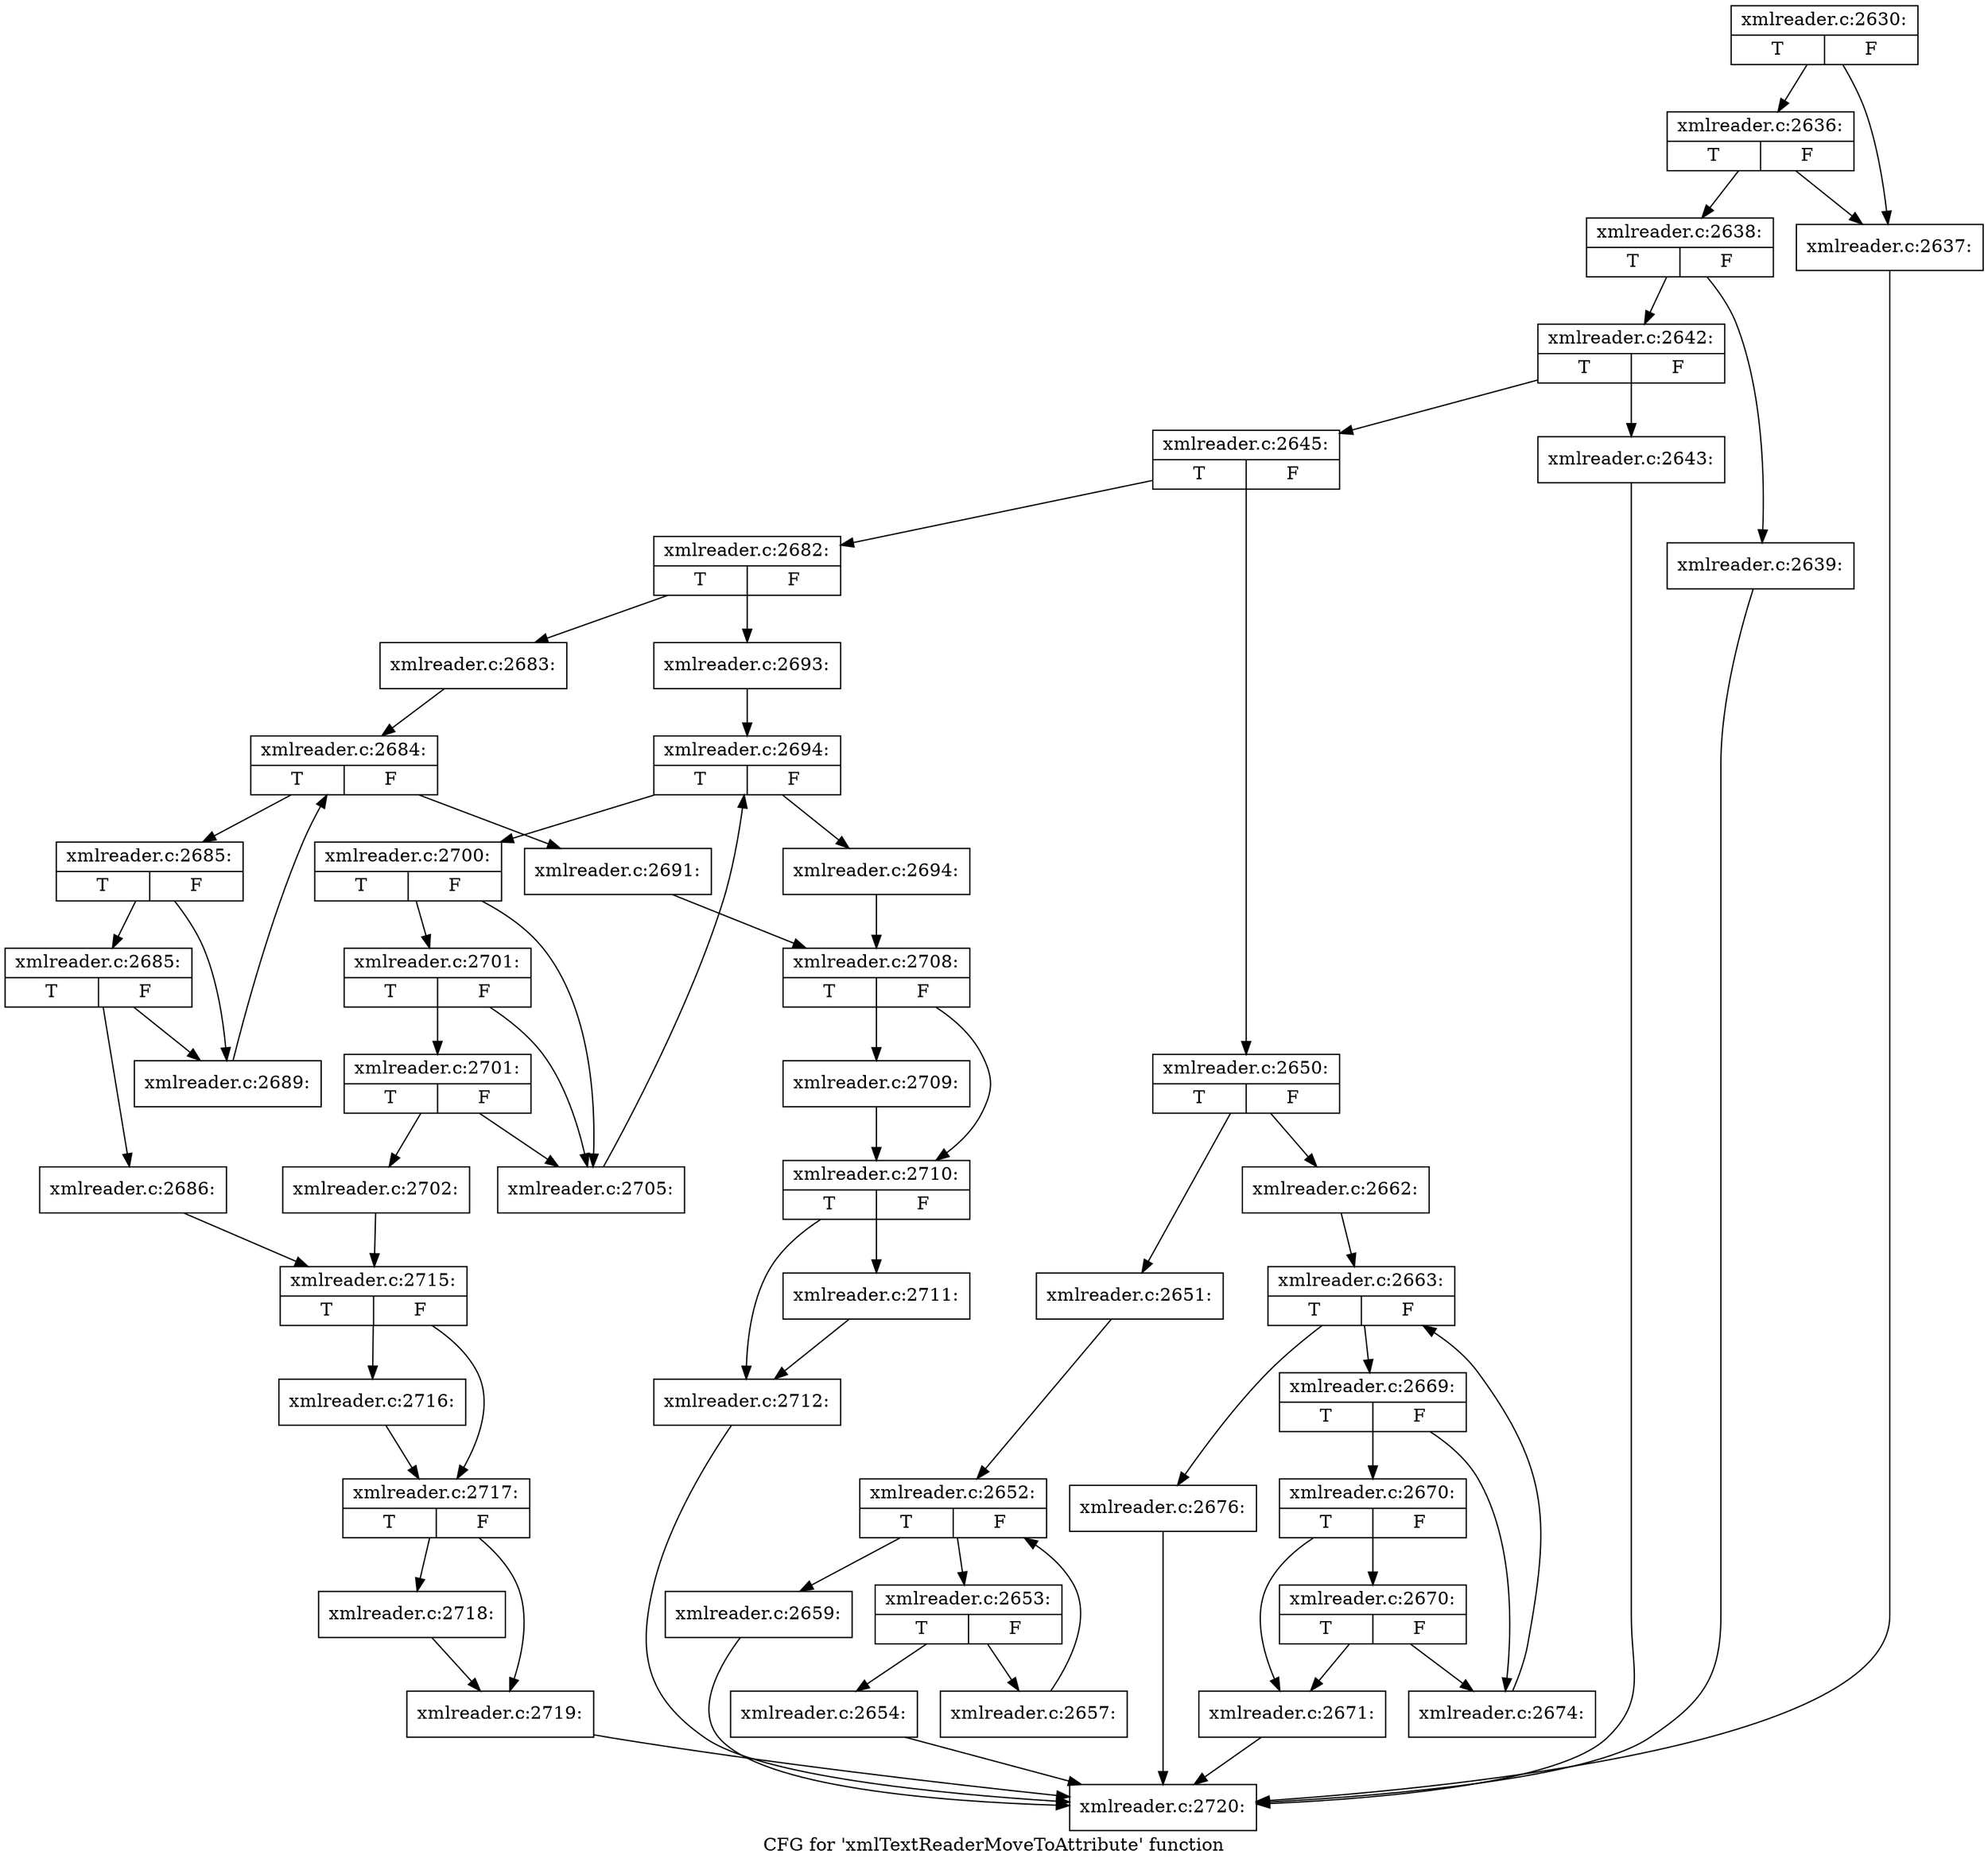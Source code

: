digraph "CFG for 'xmlTextReaderMoveToAttribute' function" {
	label="CFG for 'xmlTextReaderMoveToAttribute' function";

	Node0x46ff330 [shape=record,label="{xmlreader.c:2630:|{<s0>T|<s1>F}}"];
	Node0x46ff330 -> Node0x4777e10;
	Node0x46ff330 -> Node0x4777eb0;
	Node0x4777eb0 [shape=record,label="{xmlreader.c:2636:|{<s0>T|<s1>F}}"];
	Node0x4777eb0 -> Node0x4777e10;
	Node0x4777eb0 -> Node0x4777e60;
	Node0x4777e10 [shape=record,label="{xmlreader.c:2637:}"];
	Node0x4777e10 -> Node0x46ff660;
	Node0x4777e60 [shape=record,label="{xmlreader.c:2638:|{<s0>T|<s1>F}}"];
	Node0x4777e60 -> Node0x47785d0;
	Node0x4777e60 -> Node0x4778620;
	Node0x47785d0 [shape=record,label="{xmlreader.c:2639:}"];
	Node0x47785d0 -> Node0x46ff660;
	Node0x4778620 [shape=record,label="{xmlreader.c:2642:|{<s0>T|<s1>F}}"];
	Node0x4778620 -> Node0x4778c10;
	Node0x4778620 -> Node0x4778c60;
	Node0x4778c10 [shape=record,label="{xmlreader.c:2643:}"];
	Node0x4778c10 -> Node0x46ff660;
	Node0x4778c60 [shape=record,label="{xmlreader.c:2645:|{<s0>T|<s1>F}}"];
	Node0x4778c60 -> Node0x47795f0;
	Node0x4778c60 -> Node0x4779640;
	Node0x47795f0 [shape=record,label="{xmlreader.c:2650:|{<s0>T|<s1>F}}"];
	Node0x47795f0 -> Node0x4779a00;
	Node0x47795f0 -> Node0x4779a50;
	Node0x4779a00 [shape=record,label="{xmlreader.c:2651:}"];
	Node0x4779a00 -> Node0x477a180;
	Node0x477a180 [shape=record,label="{xmlreader.c:2652:|{<s0>T|<s1>F}}"];
	Node0x477a180 -> Node0x477a570;
	Node0x477a180 -> Node0x477a3a0;
	Node0x477a570 [shape=record,label="{xmlreader.c:2653:|{<s0>T|<s1>F}}"];
	Node0x477a570 -> Node0x477a730;
	Node0x477a570 -> Node0x477a780;
	Node0x477a730 [shape=record,label="{xmlreader.c:2654:}"];
	Node0x477a730 -> Node0x46ff660;
	Node0x477a780 [shape=record,label="{xmlreader.c:2657:}"];
	Node0x477a780 -> Node0x477a180;
	Node0x477a3a0 [shape=record,label="{xmlreader.c:2659:}"];
	Node0x477a3a0 -> Node0x46ff660;
	Node0x4779a50 [shape=record,label="{xmlreader.c:2662:}"];
	Node0x4779a50 -> Node0x477b920;
	Node0x477b920 [shape=record,label="{xmlreader.c:2663:|{<s0>T|<s1>F}}"];
	Node0x477b920 -> Node0x477bd10;
	Node0x477b920 -> Node0x477bb40;
	Node0x477bd10 [shape=record,label="{xmlreader.c:2669:|{<s0>T|<s1>F}}"];
	Node0x477bd10 -> Node0x477bf70;
	Node0x477bd10 -> Node0x477bf20;
	Node0x477bf70 [shape=record,label="{xmlreader.c:2670:|{<s0>T|<s1>F}}"];
	Node0x477bf70 -> Node0x477bed0;
	Node0x477bf70 -> Node0x477c340;
	Node0x477c340 [shape=record,label="{xmlreader.c:2670:|{<s0>T|<s1>F}}"];
	Node0x477c340 -> Node0x477bed0;
	Node0x477c340 -> Node0x477bf20;
	Node0x477bed0 [shape=record,label="{xmlreader.c:2671:}"];
	Node0x477bed0 -> Node0x46ff660;
	Node0x477bf20 [shape=record,label="{xmlreader.c:2674:}"];
	Node0x477bf20 -> Node0x477b920;
	Node0x477bb40 [shape=record,label="{xmlreader.c:2676:}"];
	Node0x477bb40 -> Node0x46ff660;
	Node0x4779640 [shape=record,label="{xmlreader.c:2682:|{<s0>T|<s1>F}}"];
	Node0x4779640 -> Node0x477d6f0;
	Node0x4779640 -> Node0x477d740;
	Node0x477d6f0 [shape=record,label="{xmlreader.c:2683:}"];
	Node0x477d6f0 -> Node0x477ded0;
	Node0x477ded0 [shape=record,label="{xmlreader.c:2684:|{<s0>T|<s1>F}}"];
	Node0x477ded0 -> Node0x477e2c0;
	Node0x477ded0 -> Node0x477e0f0;
	Node0x477e2c0 [shape=record,label="{xmlreader.c:2685:|{<s0>T|<s1>F}}"];
	Node0x477e2c0 -> Node0x477e520;
	Node0x477e2c0 -> Node0x477e4d0;
	Node0x477e520 [shape=record,label="{xmlreader.c:2685:|{<s0>T|<s1>F}}"];
	Node0x477e520 -> Node0x477e480;
	Node0x477e520 -> Node0x477e4d0;
	Node0x477e480 [shape=record,label="{xmlreader.c:2686:}"];
	Node0x477e480 -> Node0x477f800;
	Node0x477e4d0 [shape=record,label="{xmlreader.c:2689:}"];
	Node0x477e4d0 -> Node0x477ded0;
	Node0x477e0f0 [shape=record,label="{xmlreader.c:2691:}"];
	Node0x477e0f0 -> Node0x477fcd0;
	Node0x477d740 [shape=record,label="{xmlreader.c:2693:}"];
	Node0x477d740 -> Node0x4780240;
	Node0x4780240 [shape=record,label="{xmlreader.c:2694:|{<s0>T|<s1>F}}"];
	Node0x4780240 -> Node0x4780630;
	Node0x4780240 -> Node0x4780460;
	Node0x4780630 [shape=record,label="{xmlreader.c:2700:|{<s0>T|<s1>F}}"];
	Node0x4780630 -> Node0x4780910;
	Node0x4780630 -> Node0x4780840;
	Node0x4780910 [shape=record,label="{xmlreader.c:2701:|{<s0>T|<s1>F}}"];
	Node0x4780910 -> Node0x4780890;
	Node0x4780910 -> Node0x4780840;
	Node0x4780890 [shape=record,label="{xmlreader.c:2701:|{<s0>T|<s1>F}}"];
	Node0x4780890 -> Node0x47807f0;
	Node0x4780890 -> Node0x4780840;
	Node0x47807f0 [shape=record,label="{xmlreader.c:2702:}"];
	Node0x47807f0 -> Node0x477f800;
	Node0x4780840 [shape=record,label="{xmlreader.c:2705:}"];
	Node0x4780840 -> Node0x4780240;
	Node0x4780460 [shape=record,label="{xmlreader.c:2694:}"];
	Node0x4780460 -> Node0x477fcd0;
	Node0x477fcd0 [shape=record,label="{xmlreader.c:2708:|{<s0>T|<s1>F}}"];
	Node0x477fcd0 -> Node0x4781e90;
	Node0x477fcd0 -> Node0x4781ee0;
	Node0x4781e90 [shape=record,label="{xmlreader.c:2709:}"];
	Node0x4781e90 -> Node0x4781ee0;
	Node0x4781ee0 [shape=record,label="{xmlreader.c:2710:|{<s0>T|<s1>F}}"];
	Node0x4781ee0 -> Node0x4782410;
	Node0x4781ee0 -> Node0x4782460;
	Node0x4782410 [shape=record,label="{xmlreader.c:2711:}"];
	Node0x4782410 -> Node0x4782460;
	Node0x4782460 [shape=record,label="{xmlreader.c:2712:}"];
	Node0x4782460 -> Node0x46ff660;
	Node0x477f800 [shape=record,label="{xmlreader.c:2715:|{<s0>T|<s1>F}}"];
	Node0x477f800 -> Node0x4782b00;
	Node0x477f800 -> Node0x4782b50;
	Node0x4782b00 [shape=record,label="{xmlreader.c:2716:}"];
	Node0x4782b00 -> Node0x4782b50;
	Node0x4782b50 [shape=record,label="{xmlreader.c:2717:|{<s0>T|<s1>F}}"];
	Node0x4782b50 -> Node0x4783080;
	Node0x4782b50 -> Node0x47830d0;
	Node0x4783080 [shape=record,label="{xmlreader.c:2718:}"];
	Node0x4783080 -> Node0x47830d0;
	Node0x47830d0 [shape=record,label="{xmlreader.c:2719:}"];
	Node0x47830d0 -> Node0x46ff660;
	Node0x46ff660 [shape=record,label="{xmlreader.c:2720:}"];
}
